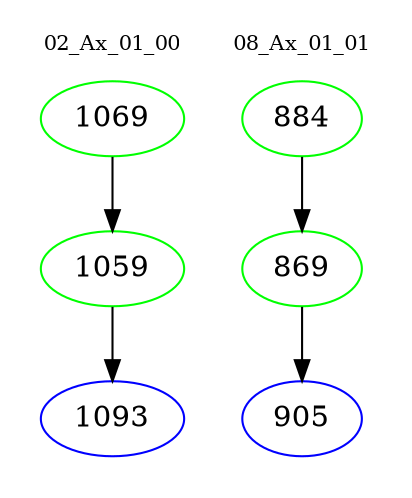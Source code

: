 digraph{
subgraph cluster_0 {
color = white
label = "02_Ax_01_00";
fontsize=10;
T0_1069 [label="1069", color="green"]
T0_1069 -> T0_1059 [color="black"]
T0_1059 [label="1059", color="green"]
T0_1059 -> T0_1093 [color="black"]
T0_1093 [label="1093", color="blue"]
}
subgraph cluster_1 {
color = white
label = "08_Ax_01_01";
fontsize=10;
T1_884 [label="884", color="green"]
T1_884 -> T1_869 [color="black"]
T1_869 [label="869", color="green"]
T1_869 -> T1_905 [color="black"]
T1_905 [label="905", color="blue"]
}
}
